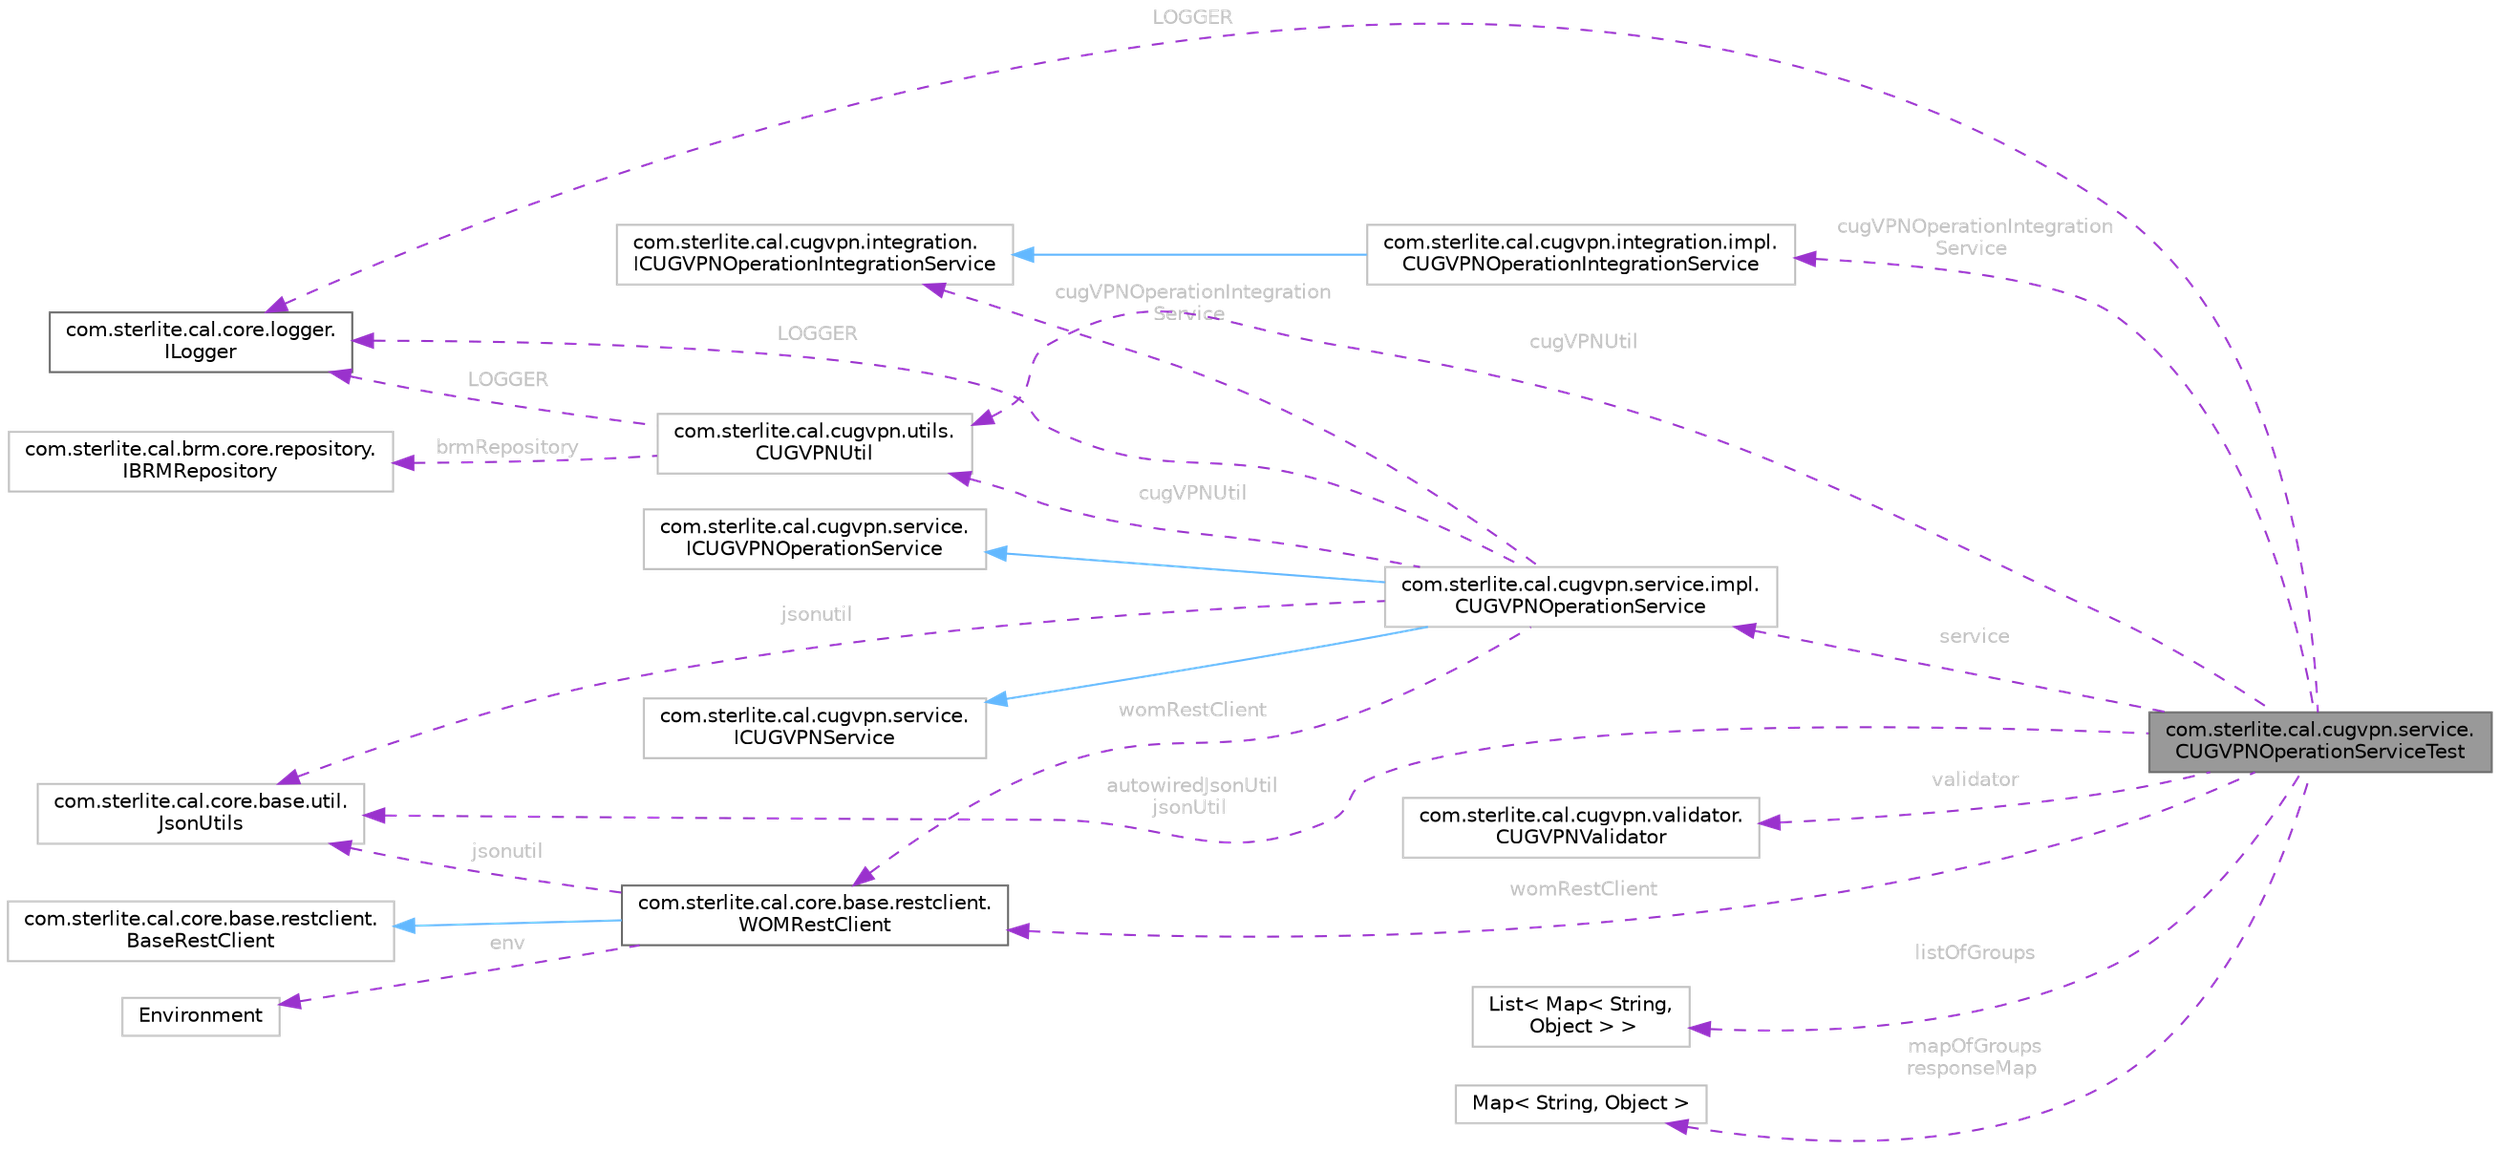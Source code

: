 digraph "com.sterlite.cal.cugvpn.service.CUGVPNOperationServiceTest"
{
 // LATEX_PDF_SIZE
  bgcolor="transparent";
  edge [fontname=Helvetica,fontsize=10,labelfontname=Helvetica,labelfontsize=10];
  node [fontname=Helvetica,fontsize=10,shape=box,height=0.2,width=0.4];
  rankdir="LR";
  Node1 [id="Node000001",label="com.sterlite.cal.cugvpn.service.\lCUGVPNOperationServiceTest",height=0.2,width=0.4,color="gray40", fillcolor="grey60", style="filled", fontcolor="black",tooltip=" "];
  Node2 -> Node1 [id="edge1_Node000001_Node000002",dir="back",color="darkorchid3",style="dashed",tooltip=" ",label=" LOGGER",fontcolor="grey" ];
  Node2 [id="Node000002",label="com.sterlite.cal.core.logger.\lILogger",height=0.2,width=0.4,color="gray40", fillcolor="white", style="filled",URL="$interfacecom_1_1sterlite_1_1cal_1_1core_1_1logger_1_1_i_logger.html",tooltip=" "];
  Node3 -> Node1 [id="edge2_Node000001_Node000003",dir="back",color="darkorchid3",style="dashed",tooltip=" ",label=" service",fontcolor="grey" ];
  Node3 [id="Node000003",label="com.sterlite.cal.cugvpn.service.impl.\lCUGVPNOperationService",height=0.2,width=0.4,color="grey75", fillcolor="white", style="filled",URL="$classcom_1_1sterlite_1_1cal_1_1cugvpn_1_1service_1_1impl_1_1_c_u_g_v_p_n_operation_service.html",tooltip=" "];
  Node4 -> Node3 [id="edge3_Node000003_Node000004",dir="back",color="steelblue1",style="solid",tooltip=" "];
  Node4 [id="Node000004",label="com.sterlite.cal.cugvpn.service.\lICUGVPNOperationService",height=0.2,width=0.4,color="grey75", fillcolor="white", style="filled",URL="$interfacecom_1_1sterlite_1_1cal_1_1cugvpn_1_1service_1_1_i_c_u_g_v_p_n_operation_service.html",tooltip=" "];
  Node5 -> Node3 [id="edge4_Node000003_Node000005",dir="back",color="steelblue1",style="solid",tooltip=" "];
  Node5 [id="Node000005",label="com.sterlite.cal.cugvpn.service.\lICUGVPNService",height=0.2,width=0.4,color="grey75", fillcolor="white", style="filled",URL="$interfacecom_1_1sterlite_1_1cal_1_1cugvpn_1_1service_1_1_i_c_u_g_v_p_n_service.html",tooltip=" "];
  Node2 -> Node3 [id="edge5_Node000003_Node000002",dir="back",color="darkorchid3",style="dashed",tooltip=" ",label=" LOGGER",fontcolor="grey" ];
  Node6 -> Node3 [id="edge6_Node000003_Node000006",dir="back",color="darkorchid3",style="dashed",tooltip=" ",label=" cugVPNOperationIntegration\lService",fontcolor="grey" ];
  Node6 [id="Node000006",label="com.sterlite.cal.cugvpn.integration.\lICUGVPNOperationIntegrationService",height=0.2,width=0.4,color="grey75", fillcolor="white", style="filled",URL="$interfacecom_1_1sterlite_1_1cal_1_1cugvpn_1_1integration_1_1_i_c_u_g_v_p_n_operation_integration_service.html",tooltip=" "];
  Node7 -> Node3 [id="edge7_Node000003_Node000007",dir="back",color="darkorchid3",style="dashed",tooltip=" ",label=" jsonutil",fontcolor="grey" ];
  Node7 [id="Node000007",label="com.sterlite.cal.core.base.util.\lJsonUtils",height=0.2,width=0.4,color="grey75", fillcolor="white", style="filled",URL="$classcom_1_1sterlite_1_1cal_1_1core_1_1base_1_1util_1_1_json_utils.html",tooltip=" "];
  Node8 -> Node3 [id="edge8_Node000003_Node000008",dir="back",color="darkorchid3",style="dashed",tooltip=" ",label=" cugVPNUtil",fontcolor="grey" ];
  Node8 [id="Node000008",label="com.sterlite.cal.cugvpn.utils.\lCUGVPNUtil",height=0.2,width=0.4,color="grey75", fillcolor="white", style="filled",URL="$classcom_1_1sterlite_1_1cal_1_1cugvpn_1_1utils_1_1_c_u_g_v_p_n_util.html",tooltip=" "];
  Node2 -> Node8 [id="edge9_Node000008_Node000002",dir="back",color="darkorchid3",style="dashed",tooltip=" ",label=" LOGGER",fontcolor="grey" ];
  Node9 -> Node8 [id="edge10_Node000008_Node000009",dir="back",color="darkorchid3",style="dashed",tooltip=" ",label=" brmRepository",fontcolor="grey" ];
  Node9 [id="Node000009",label="com.sterlite.cal.brm.core.repository.\lIBRMRepository",height=0.2,width=0.4,color="grey75", fillcolor="white", style="filled",URL="$interfacecom_1_1sterlite_1_1cal_1_1brm_1_1core_1_1repository_1_1_i_b_r_m_repository.html",tooltip=" "];
  Node10 -> Node3 [id="edge11_Node000003_Node000010",dir="back",color="darkorchid3",style="dashed",tooltip=" ",label=" womRestClient",fontcolor="grey" ];
  Node10 [id="Node000010",label="com.sterlite.cal.core.base.restclient.\lWOMRestClient",height=0.2,width=0.4,color="gray40", fillcolor="white", style="filled",URL="$classcom_1_1sterlite_1_1cal_1_1core_1_1base_1_1restclient_1_1_w_o_m_rest_client.html",tooltip=" "];
  Node11 -> Node10 [id="edge12_Node000010_Node000011",dir="back",color="steelblue1",style="solid",tooltip=" "];
  Node11 [id="Node000011",label="com.sterlite.cal.core.base.restclient.\lBaseRestClient",height=0.2,width=0.4,color="grey75", fillcolor="white", style="filled",URL="$classcom_1_1sterlite_1_1cal_1_1core_1_1base_1_1restclient_1_1_base_rest_client.html",tooltip=" "];
  Node12 -> Node10 [id="edge13_Node000010_Node000012",dir="back",color="darkorchid3",style="dashed",tooltip=" ",label=" env",fontcolor="grey" ];
  Node12 [id="Node000012",label="Environment",height=0.2,width=0.4,color="grey75", fillcolor="white", style="filled",tooltip=" "];
  Node7 -> Node10 [id="edge14_Node000010_Node000007",dir="back",color="darkorchid3",style="dashed",tooltip=" ",label=" jsonutil",fontcolor="grey" ];
  Node7 -> Node1 [id="edge15_Node000001_Node000007",dir="back",color="darkorchid3",style="dashed",tooltip=" ",label=" autowiredJsonUtil\njsonUtil",fontcolor="grey" ];
  Node13 -> Node1 [id="edge16_Node000001_Node000013",dir="back",color="darkorchid3",style="dashed",tooltip=" ",label=" validator",fontcolor="grey" ];
  Node13 [id="Node000013",label="com.sterlite.cal.cugvpn.validator.\lCUGVPNValidator",height=0.2,width=0.4,color="grey75", fillcolor="white", style="filled",URL="$classcom_1_1sterlite_1_1cal_1_1cugvpn_1_1validator_1_1_c_u_g_v_p_n_validator.html",tooltip=" "];
  Node8 -> Node1 [id="edge17_Node000001_Node000008",dir="back",color="darkorchid3",style="dashed",tooltip=" ",label=" cugVPNUtil",fontcolor="grey" ];
  Node10 -> Node1 [id="edge18_Node000001_Node000010",dir="back",color="darkorchid3",style="dashed",tooltip=" ",label=" womRestClient",fontcolor="grey" ];
  Node14 -> Node1 [id="edge19_Node000001_Node000014",dir="back",color="darkorchid3",style="dashed",tooltip=" ",label=" cugVPNOperationIntegration\lService",fontcolor="grey" ];
  Node14 [id="Node000014",label="com.sterlite.cal.cugvpn.integration.impl.\lCUGVPNOperationIntegrationService",height=0.2,width=0.4,color="grey75", fillcolor="white", style="filled",URL="$classcom_1_1sterlite_1_1cal_1_1cugvpn_1_1integration_1_1impl_1_1_c_u_g_v_p_n_operation_integration_service.html",tooltip=" "];
  Node6 -> Node14 [id="edge20_Node000014_Node000006",dir="back",color="steelblue1",style="solid",tooltip=" "];
  Node15 -> Node1 [id="edge21_Node000001_Node000015",dir="back",color="darkorchid3",style="dashed",tooltip=" ",label=" listOfGroups",fontcolor="grey" ];
  Node15 [id="Node000015",label="List\< Map\< String,\l Object \> \>",height=0.2,width=0.4,color="grey75", fillcolor="white", style="filled",tooltip=" "];
  Node16 -> Node1 [id="edge22_Node000001_Node000016",dir="back",color="darkorchid3",style="dashed",tooltip=" ",label=" mapOfGroups\nresponseMap",fontcolor="grey" ];
  Node16 [id="Node000016",label="Map\< String, Object \>",height=0.2,width=0.4,color="grey75", fillcolor="white", style="filled",tooltip=" "];
}
